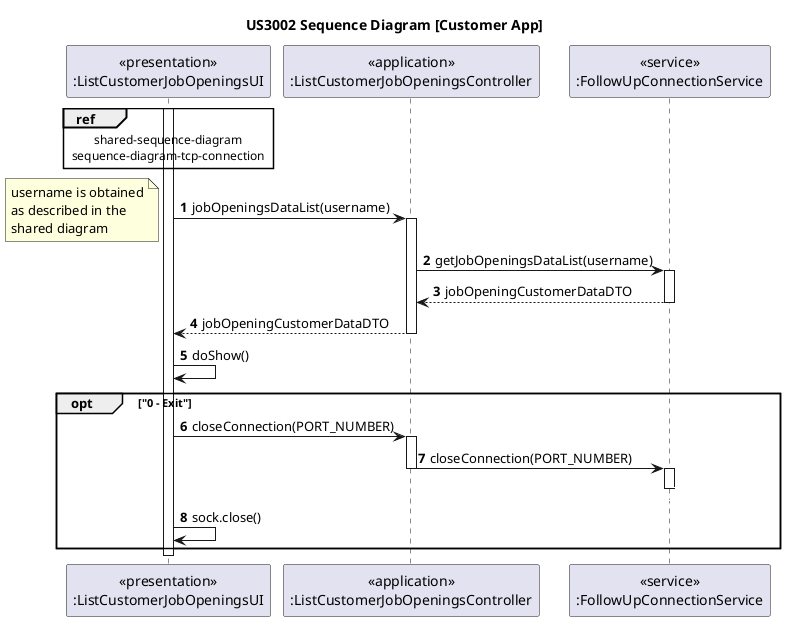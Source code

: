 @startuml

title US3002 Sequence Diagram [Customer App]

participant "<<presentation>>\n:ListCustomerJobOpeningsUI" as UI
participant "<<application>>\n:ListCustomerJobOpeningsController" as CTRL

participant "<<service>>\n:FollowUpConnectionService" as ConnSrv

autonumber

activate UI
ref over UI
shared-sequence-diagram
sequence-diagram-tcp-connection
end ref

UI -> CTRL : jobOpeningsDataList(username)
note bottom
username is obtained
as described in the
shared diagram
end note

activate CTRL
CTRL -> ConnSrv : getJobOpeningsDataList(username)
activate ConnSrv

ConnSrv --> CTRL : jobOpeningCustomerDataDTO
deactivate ConnSrv

CTRL --> UI : jobOpeningCustomerDataDTO
deactivate CTRL

UI -> UI : doShow()

opt "0 - Exit"

UI -> CTRL : closeConnection(PORT_NUMBER)
activate CTRL

CTRL -> ConnSrv : closeConnection(PORT_NUMBER)
deactivate CTRL
activate ConnSrv
    autonumber stop
    ConnSrv -[#white]> ConnSrv
deactivate ConnSrv

autonumber resume

UI -> UI : sock.close()
end opt

deactivate UI

@enduml